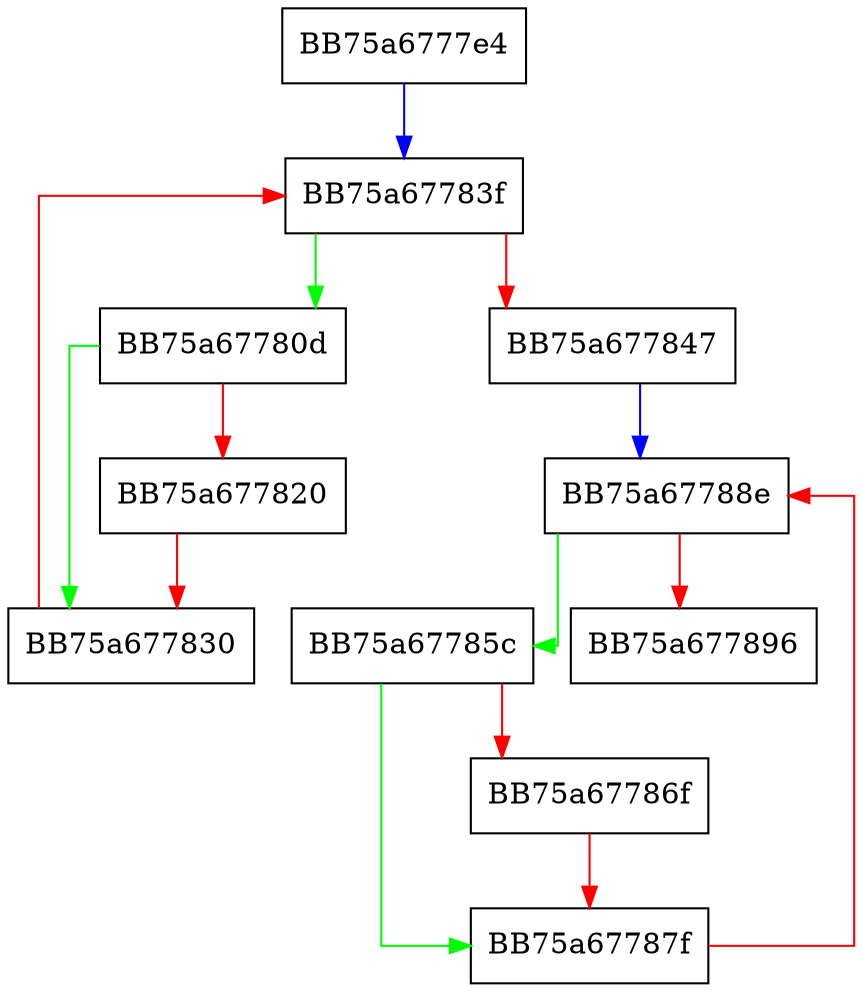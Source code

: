 digraph ResetFilters {
  node [shape="box"];
  graph [splines=ortho];
  BB75a6777e4 -> BB75a67783f [color="blue"];
  BB75a67780d -> BB75a677830 [color="green"];
  BB75a67780d -> BB75a677820 [color="red"];
  BB75a677820 -> BB75a677830 [color="red"];
  BB75a677830 -> BB75a67783f [color="red"];
  BB75a67783f -> BB75a67780d [color="green"];
  BB75a67783f -> BB75a677847 [color="red"];
  BB75a677847 -> BB75a67788e [color="blue"];
  BB75a67785c -> BB75a67787f [color="green"];
  BB75a67785c -> BB75a67786f [color="red"];
  BB75a67786f -> BB75a67787f [color="red"];
  BB75a67787f -> BB75a67788e [color="red"];
  BB75a67788e -> BB75a67785c [color="green"];
  BB75a67788e -> BB75a677896 [color="red"];
}